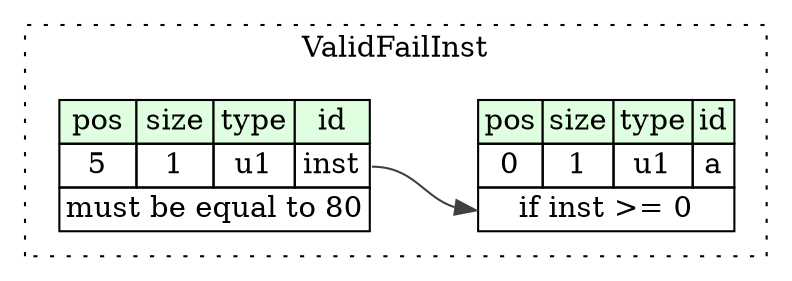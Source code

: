 digraph {
	rankdir=LR;
	node [shape=plaintext];
	subgraph cluster__valid_fail_inst {
		label="ValidFailInst";
		graph[style=dotted];

		valid_fail_inst__seq [label=<<TABLE BORDER="0" CELLBORDER="1" CELLSPACING="0">
			<TR><TD BGCOLOR="#E0FFE0">pos</TD><TD BGCOLOR="#E0FFE0">size</TD><TD BGCOLOR="#E0FFE0">type</TD><TD BGCOLOR="#E0FFE0">id</TD></TR>
			<TR><TD PORT="a_pos">0</TD><TD PORT="a_size">1</TD><TD>u1</TD><TD PORT="a_type">a</TD></TR>
			<TR><TD COLSPAN="4" PORT="a__if">if inst &gt;= 0</TD></TR>
		</TABLE>>];
		valid_fail_inst__inst__inst [label=<<TABLE BORDER="0" CELLBORDER="1" CELLSPACING="0">
			<TR><TD BGCOLOR="#E0FFE0">pos</TD><TD BGCOLOR="#E0FFE0">size</TD><TD BGCOLOR="#E0FFE0">type</TD><TD BGCOLOR="#E0FFE0">id</TD></TR>
			<TR><TD PORT="inst_pos">5</TD><TD PORT="inst_size">1</TD><TD>u1</TD><TD PORT="inst_type">inst</TD></TR>
			<TR><TD COLSPAN="4" PORT="inst__valid">must be equal to 80</TD></TR>
		</TABLE>>];
	}
	valid_fail_inst__inst__inst:inst_type -> valid_fail_inst__seq:a__if [color="#404040"];
}
